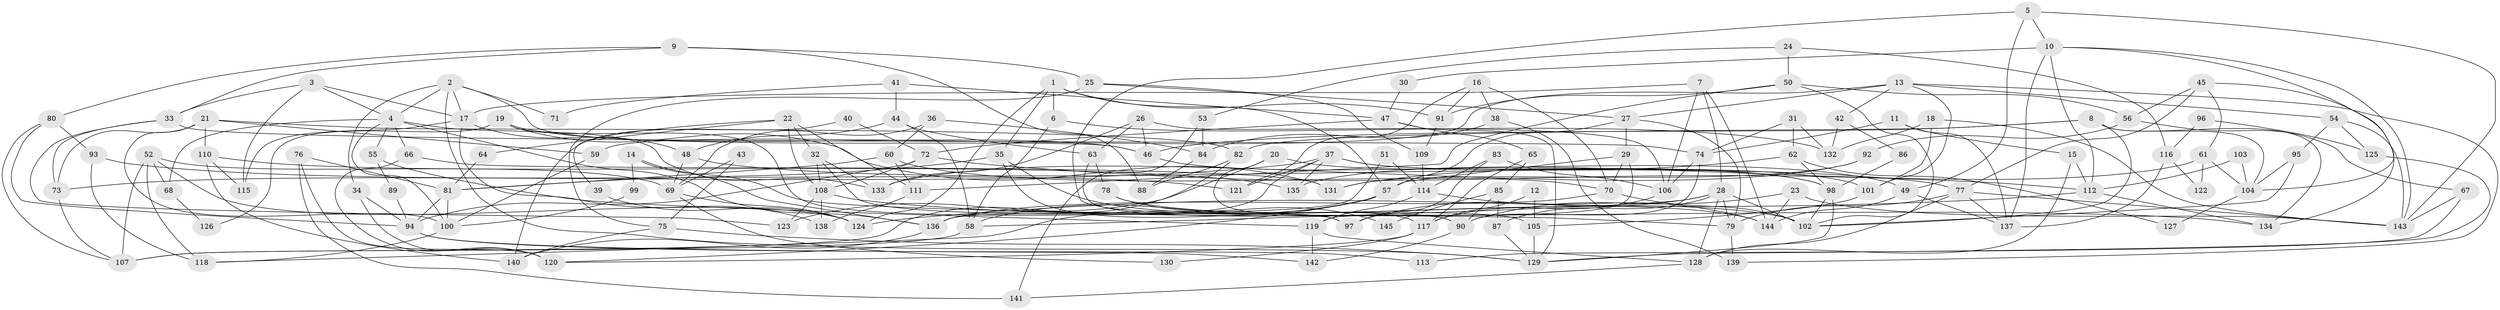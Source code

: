 // Generated by graph-tools (version 1.1) at 2025/26/03/09/25 03:26:17]
// undirected, 145 vertices, 290 edges
graph export_dot {
graph [start="1"]
  node [color=gray90,style=filled];
  1;
  2;
  3;
  4;
  5;
  6;
  7;
  8;
  9;
  10;
  11;
  12;
  13;
  14;
  15;
  16;
  17;
  18;
  19;
  20;
  21;
  22;
  23;
  24;
  25;
  26;
  27;
  28;
  29;
  30;
  31;
  32;
  33;
  34;
  35;
  36;
  37;
  38;
  39;
  40;
  41;
  42;
  43;
  44;
  45;
  46;
  47;
  48;
  49;
  50;
  51;
  52;
  53;
  54;
  55;
  56;
  57;
  58;
  59;
  60;
  61;
  62;
  63;
  64;
  65;
  66;
  67;
  68;
  69;
  70;
  71;
  72;
  73;
  74;
  75;
  76;
  77;
  78;
  79;
  80;
  81;
  82;
  83;
  84;
  85;
  86;
  87;
  88;
  89;
  90;
  91;
  92;
  93;
  94;
  95;
  96;
  97;
  98;
  99;
  100;
  101;
  102;
  103;
  104;
  105;
  106;
  107;
  108;
  109;
  110;
  111;
  112;
  113;
  114;
  115;
  116;
  117;
  118;
  119;
  120;
  121;
  122;
  123;
  124;
  125;
  126;
  127;
  128;
  129;
  130;
  131;
  132;
  133;
  134;
  135;
  136;
  137;
  138;
  139;
  140;
  141;
  142;
  143;
  144;
  145;
  1 -- 6;
  1 -- 124;
  1 -- 35;
  1 -- 57;
  1 -- 91;
  2 -- 129;
  2 -- 46;
  2 -- 4;
  2 -- 17;
  2 -- 34;
  2 -- 71;
  3 -- 33;
  3 -- 17;
  3 -- 4;
  3 -- 115;
  4 -- 55;
  4 -- 66;
  4 -- 68;
  4 -- 100;
  4 -- 133;
  4 -- 136;
  5 -- 10;
  5 -- 143;
  5 -- 49;
  5 -- 97;
  6 -- 58;
  6 -- 132;
  7 -- 17;
  7 -- 144;
  7 -- 28;
  7 -- 106;
  8 -- 46;
  8 -- 102;
  8 -- 82;
  8 -- 104;
  8 -- 134;
  9 -- 80;
  9 -- 33;
  9 -- 25;
  9 -- 88;
  10 -- 137;
  10 -- 104;
  10 -- 30;
  10 -- 112;
  10 -- 143;
  11 -- 15;
  11 -- 74;
  11 -- 137;
  12 -- 117;
  12 -- 105;
  13 -- 59;
  13 -- 27;
  13 -- 42;
  13 -- 54;
  13 -- 101;
  13 -- 139;
  14 -- 79;
  14 -- 136;
  14 -- 99;
  15 -- 112;
  15 -- 128;
  16 -- 38;
  16 -- 70;
  16 -- 91;
  16 -- 121;
  17 -- 115;
  17 -- 48;
  17 -- 138;
  18 -- 101;
  18 -- 143;
  18 -- 132;
  19 -- 131;
  19 -- 46;
  19 -- 90;
  19 -- 126;
  20 -- 123;
  20 -- 97;
  20 -- 98;
  21 -- 100;
  21 -- 82;
  21 -- 59;
  21 -- 73;
  21 -- 110;
  22 -- 108;
  22 -- 111;
  22 -- 32;
  22 -- 39;
  22 -- 64;
  23 -- 90;
  23 -- 143;
  23 -- 144;
  24 -- 50;
  24 -- 53;
  24 -- 116;
  25 -- 27;
  25 -- 75;
  25 -- 109;
  26 -- 133;
  26 -- 106;
  26 -- 46;
  26 -- 63;
  27 -- 79;
  27 -- 57;
  27 -- 29;
  28 -- 128;
  28 -- 58;
  28 -- 79;
  28 -- 87;
  28 -- 97;
  28 -- 102;
  29 -- 57;
  29 -- 70;
  29 -- 119;
  30 -- 47;
  31 -- 62;
  31 -- 74;
  31 -- 132;
  32 -- 105;
  32 -- 108;
  32 -- 133;
  33 -- 73;
  33 -- 74;
  33 -- 123;
  34 -- 120;
  34 -- 94;
  35 -- 117;
  35 -- 81;
  35 -- 144;
  36 -- 60;
  36 -- 69;
  36 -- 84;
  37 -- 73;
  37 -- 98;
  37 -- 101;
  37 -- 121;
  37 -- 135;
  37 -- 136;
  38 -- 139;
  38 -- 84;
  39 -- 124;
  40 -- 140;
  40 -- 72;
  41 -- 44;
  41 -- 47;
  41 -- 71;
  42 -- 132;
  42 -- 86;
  43 -- 69;
  43 -- 75;
  44 -- 63;
  44 -- 58;
  44 -- 48;
  45 -- 77;
  45 -- 134;
  45 -- 56;
  45 -- 61;
  46 -- 49;
  47 -- 129;
  47 -- 72;
  47 -- 65;
  48 -- 69;
  48 -- 77;
  49 -- 144;
  49 -- 137;
  50 -- 91;
  50 -- 102;
  50 -- 56;
  50 -- 111;
  51 -- 136;
  51 -- 114;
  52 -- 118;
  52 -- 124;
  52 -- 68;
  52 -- 69;
  52 -- 107;
  53 -- 84;
  53 -- 141;
  54 -- 143;
  54 -- 95;
  54 -- 125;
  55 -- 119;
  55 -- 89;
  56 -- 67;
  56 -- 92;
  57 -- 118;
  57 -- 58;
  57 -- 120;
  58 -- 107;
  59 -- 100;
  60 -- 111;
  60 -- 70;
  60 -- 81;
  61 -- 104;
  61 -- 122;
  61 -- 135;
  62 -- 131;
  62 -- 98;
  62 -- 127;
  63 -- 90;
  63 -- 78;
  64 -- 81;
  65 -- 85;
  65 -- 117;
  66 -- 120;
  66 -- 131;
  67 -- 143;
  67 -- 113;
  68 -- 126;
  69 -- 124;
  69 -- 130;
  70 -- 136;
  70 -- 102;
  72 -- 94;
  72 -- 112;
  72 -- 108;
  73 -- 107;
  74 -- 90;
  74 -- 106;
  75 -- 140;
  75 -- 129;
  76 -- 81;
  76 -- 120;
  76 -- 141;
  77 -- 137;
  77 -- 79;
  77 -- 128;
  77 -- 143;
  78 -- 102;
  78 -- 145;
  79 -- 139;
  80 -- 94;
  80 -- 107;
  80 -- 93;
  81 -- 94;
  81 -- 100;
  82 -- 107;
  82 -- 88;
  83 -- 114;
  83 -- 97;
  83 -- 106;
  84 -- 88;
  85 -- 87;
  85 -- 90;
  85 -- 145;
  86 -- 98;
  87 -- 129;
  89 -- 94;
  90 -- 142;
  91 -- 109;
  92 -- 133;
  92 -- 131;
  93 -- 121;
  93 -- 118;
  94 -- 113;
  94 -- 142;
  95 -- 102;
  95 -- 104;
  96 -- 125;
  96 -- 116;
  98 -- 102;
  98 -- 129;
  99 -- 100;
  100 -- 118;
  101 -- 105;
  103 -- 104;
  103 -- 112;
  104 -- 127;
  105 -- 129;
  106 -- 117;
  108 -- 123;
  108 -- 134;
  108 -- 138;
  109 -- 114;
  110 -- 135;
  110 -- 115;
  110 -- 140;
  111 -- 138;
  112 -- 134;
  112 -- 124;
  114 -- 144;
  114 -- 119;
  116 -- 137;
  116 -- 122;
  117 -- 120;
  117 -- 130;
  119 -- 128;
  119 -- 142;
  125 -- 129;
  128 -- 141;
  136 -- 140;
}
